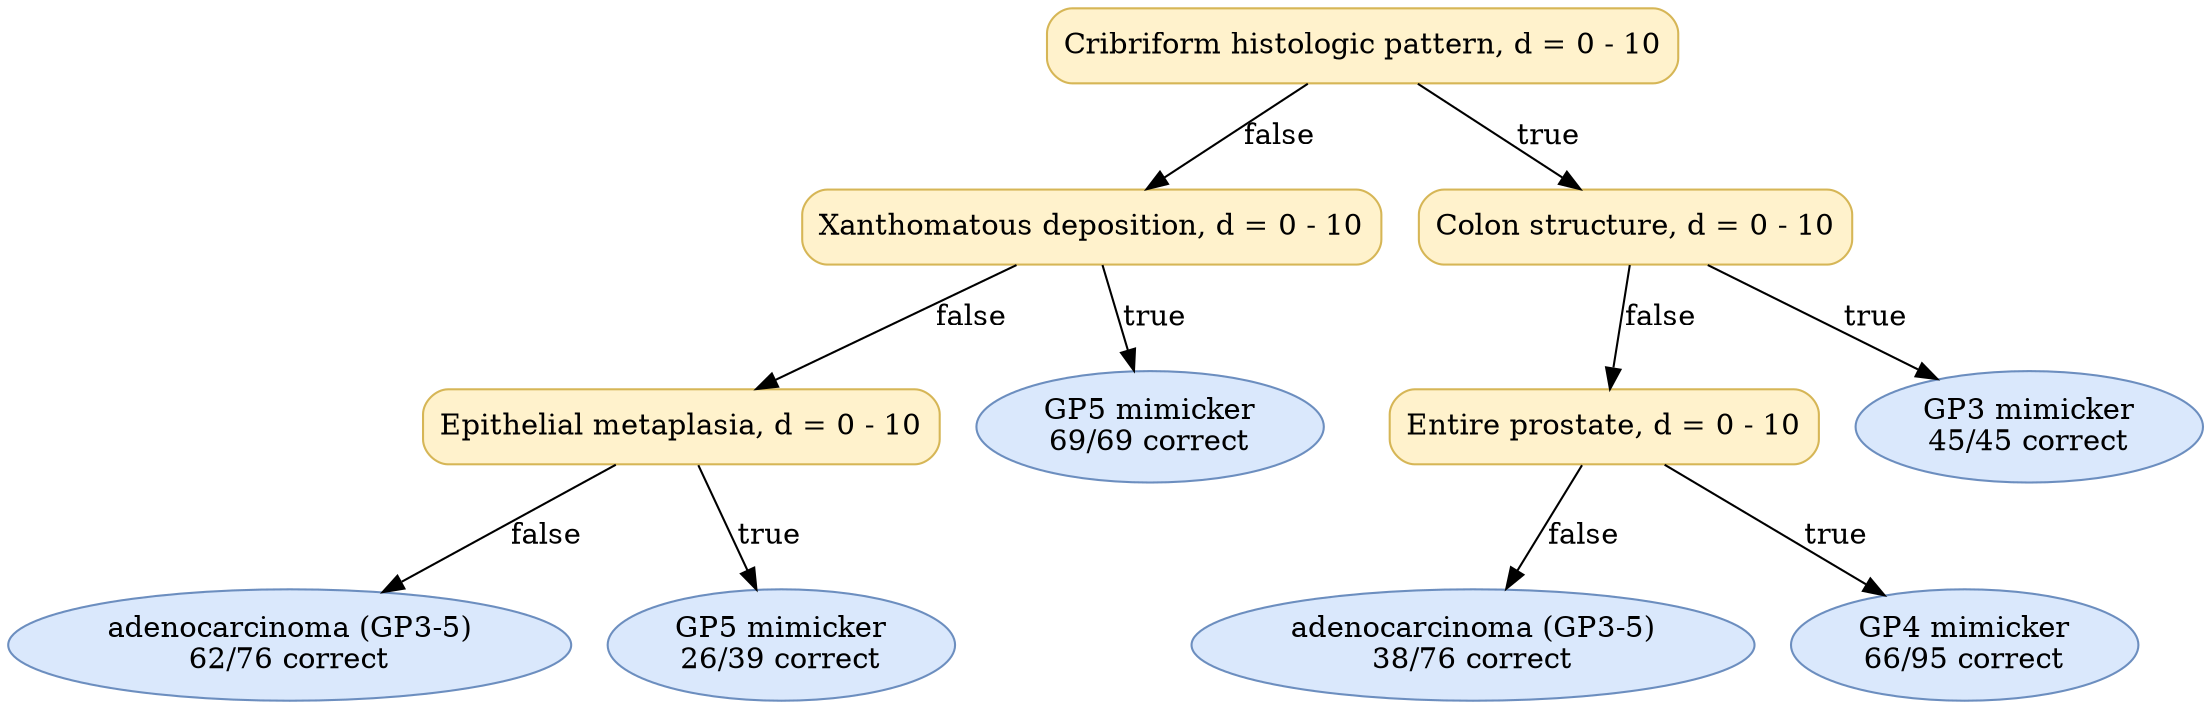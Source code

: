 digraph "DT" {
fontname="Times-Roman";
label="";
node [fontname="Times-Roman"];
Node1 [color="#D6B656", fillcolor="#FFF2CC", label="Cribriform histologic pattern, d = 0 - 10", shape="box", style="rounded,filled"];
Node2 [color="#D6B656", fillcolor="#FFF2CC", label="Xanthomatous deposition, d = 0 - 10", shape="box", style="rounded,filled"];
Node3 [color="#D6B656", fillcolor="#FFF2CC", label="Epithelial metaplasia, d = 0 - 10", shape="box", style="rounded,filled"];
Node4 [color="#6C8EBF", fillcolor="#DAE8FC", label=<adenocarcinoma (GP3-5)<br/>62/76 correct>, shape="ellipse", style="rounded,filled"];
Node5 [color="#6C8EBF", fillcolor="#DAE8FC", label=<GP5 mimicker<br/>26/39 correct>, shape="ellipse", style="rounded,filled"];
Node6 [color="#6C8EBF", fillcolor="#DAE8FC", label=<GP5 mimicker<br/>69/69 correct>, shape="ellipse", style="rounded,filled"];
Node7 [color="#D6B656", fillcolor="#FFF2CC", label="Colon structure, d = 0 - 10", shape="box", style="rounded,filled"];
Node8 [color="#D6B656", fillcolor="#FFF2CC", label="Entire prostate, d = 0 - 10", shape="box", style="rounded,filled"];
Node9 [color="#6C8EBF", fillcolor="#DAE8FC", label=<adenocarcinoma (GP3-5)<br/>38/76 correct>, shape="ellipse", style="rounded,filled"];
Node10 [color="#6C8EBF", fillcolor="#DAE8FC", label=<GP4 mimicker<br/>66/95 correct>, shape="ellipse", style="rounded,filled"];
Node11 [color="#6C8EBF", fillcolor="#DAE8FC", label=<GP3 mimicker<br/>45/45 correct>, shape="ellipse", style="rounded,filled"];
Node1 -> Node2  [key=0, label="false"];
Node1 -> Node7  [key=0, label="true"];
Node2 -> Node3  [key=0, label="false"];
Node2 -> Node6  [key=0, label="true"];
Node3 -> Node4  [key=0, label="false"];
Node3 -> Node5  [key=0, label="true"];
Node7 -> Node8  [key=0, label="false"];
Node7 -> Node11  [key=0, label="true"];
Node8 -> Node9  [key=0, label="false"];
Node8 -> Node10  [key=0, label="true"];
}
